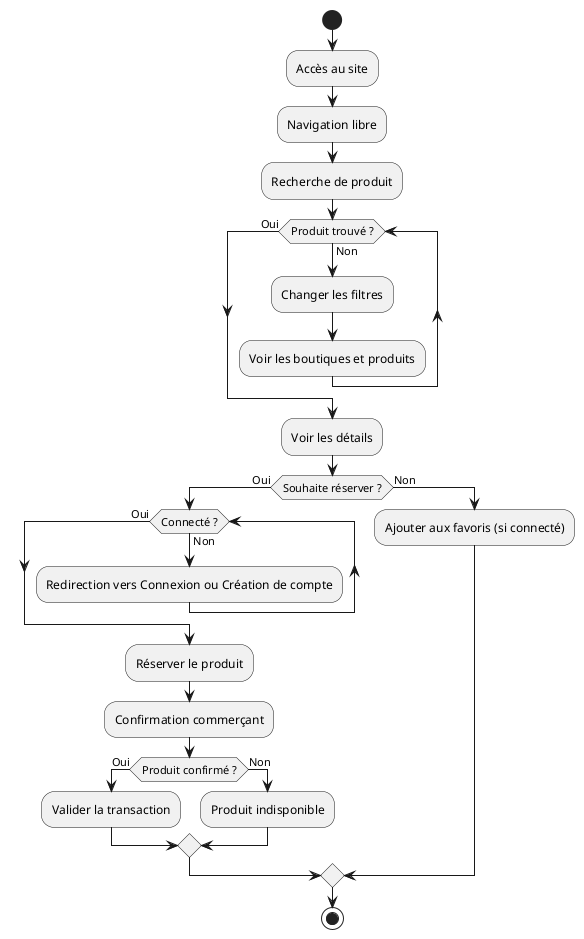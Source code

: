@startuml
start

:Accès au site;
:Navigation libre;
:Recherche de produit;

while (Produit trouvé ?) is (Non)
  :Changer les filtres;
  :Voir les boutiques et produits;
endwhile (Oui)

:Voir les détails;

if (Souhaite réserver ?) then (Oui)
  while (Connecté ?) is (Non)
    :Redirection vers Connexion ou Création de compte;
  endwhile (Oui)

  :Réserver le produit;
  :Confirmation commerçant;
  if (Produit confirmé ?) then (Oui)
    :Valider la transaction;
  else (Non)
    :Produit indisponible;
  endif
else (Non)
  :Ajouter aux favoris (si connecté);
endif

stop
@enduml
